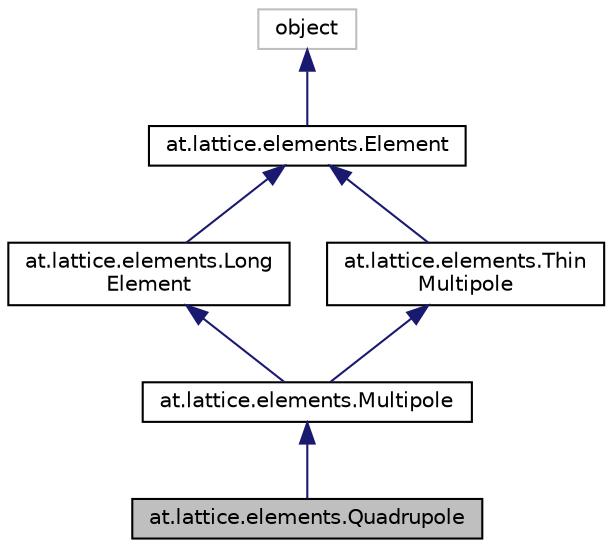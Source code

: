 digraph "at.lattice.elements.Quadrupole"
{
 // LATEX_PDF_SIZE
  edge [fontname="Helvetica",fontsize="10",labelfontname="Helvetica",labelfontsize="10"];
  node [fontname="Helvetica",fontsize="10",shape=record];
  Node1 [label="at.lattice.elements.Quadrupole",height=0.2,width=0.4,color="black", fillcolor="grey75", style="filled", fontcolor="black",tooltip=" "];
  Node2 -> Node1 [dir="back",color="midnightblue",fontsize="10",style="solid"];
  Node2 [label="at.lattice.elements.Multipole",height=0.2,width=0.4,color="black", fillcolor="white", style="filled",URL="$classat_1_1lattice_1_1elements_1_1Multipole.html",tooltip=" "];
  Node3 -> Node2 [dir="back",color="midnightblue",fontsize="10",style="solid"];
  Node3 [label="at.lattice.elements.Long\lElement",height=0.2,width=0.4,color="black", fillcolor="white", style="filled",URL="$classat_1_1lattice_1_1elements_1_1LongElement.html",tooltip=" "];
  Node4 -> Node3 [dir="back",color="midnightblue",fontsize="10",style="solid"];
  Node4 [label="at.lattice.elements.Element",height=0.2,width=0.4,color="black", fillcolor="white", style="filled",URL="$classat_1_1lattice_1_1elements_1_1Element.html",tooltip=" "];
  Node5 -> Node4 [dir="back",color="midnightblue",fontsize="10",style="solid"];
  Node5 [label="object",height=0.2,width=0.4,color="grey75", fillcolor="white", style="filled",tooltip=" "];
  Node6 -> Node2 [dir="back",color="midnightblue",fontsize="10",style="solid"];
  Node6 [label="at.lattice.elements.Thin\lMultipole",height=0.2,width=0.4,color="black", fillcolor="white", style="filled",URL="$classat_1_1lattice_1_1elements_1_1ThinMultipole.html",tooltip=" "];
  Node4 -> Node6 [dir="back",color="midnightblue",fontsize="10",style="solid"];
}
